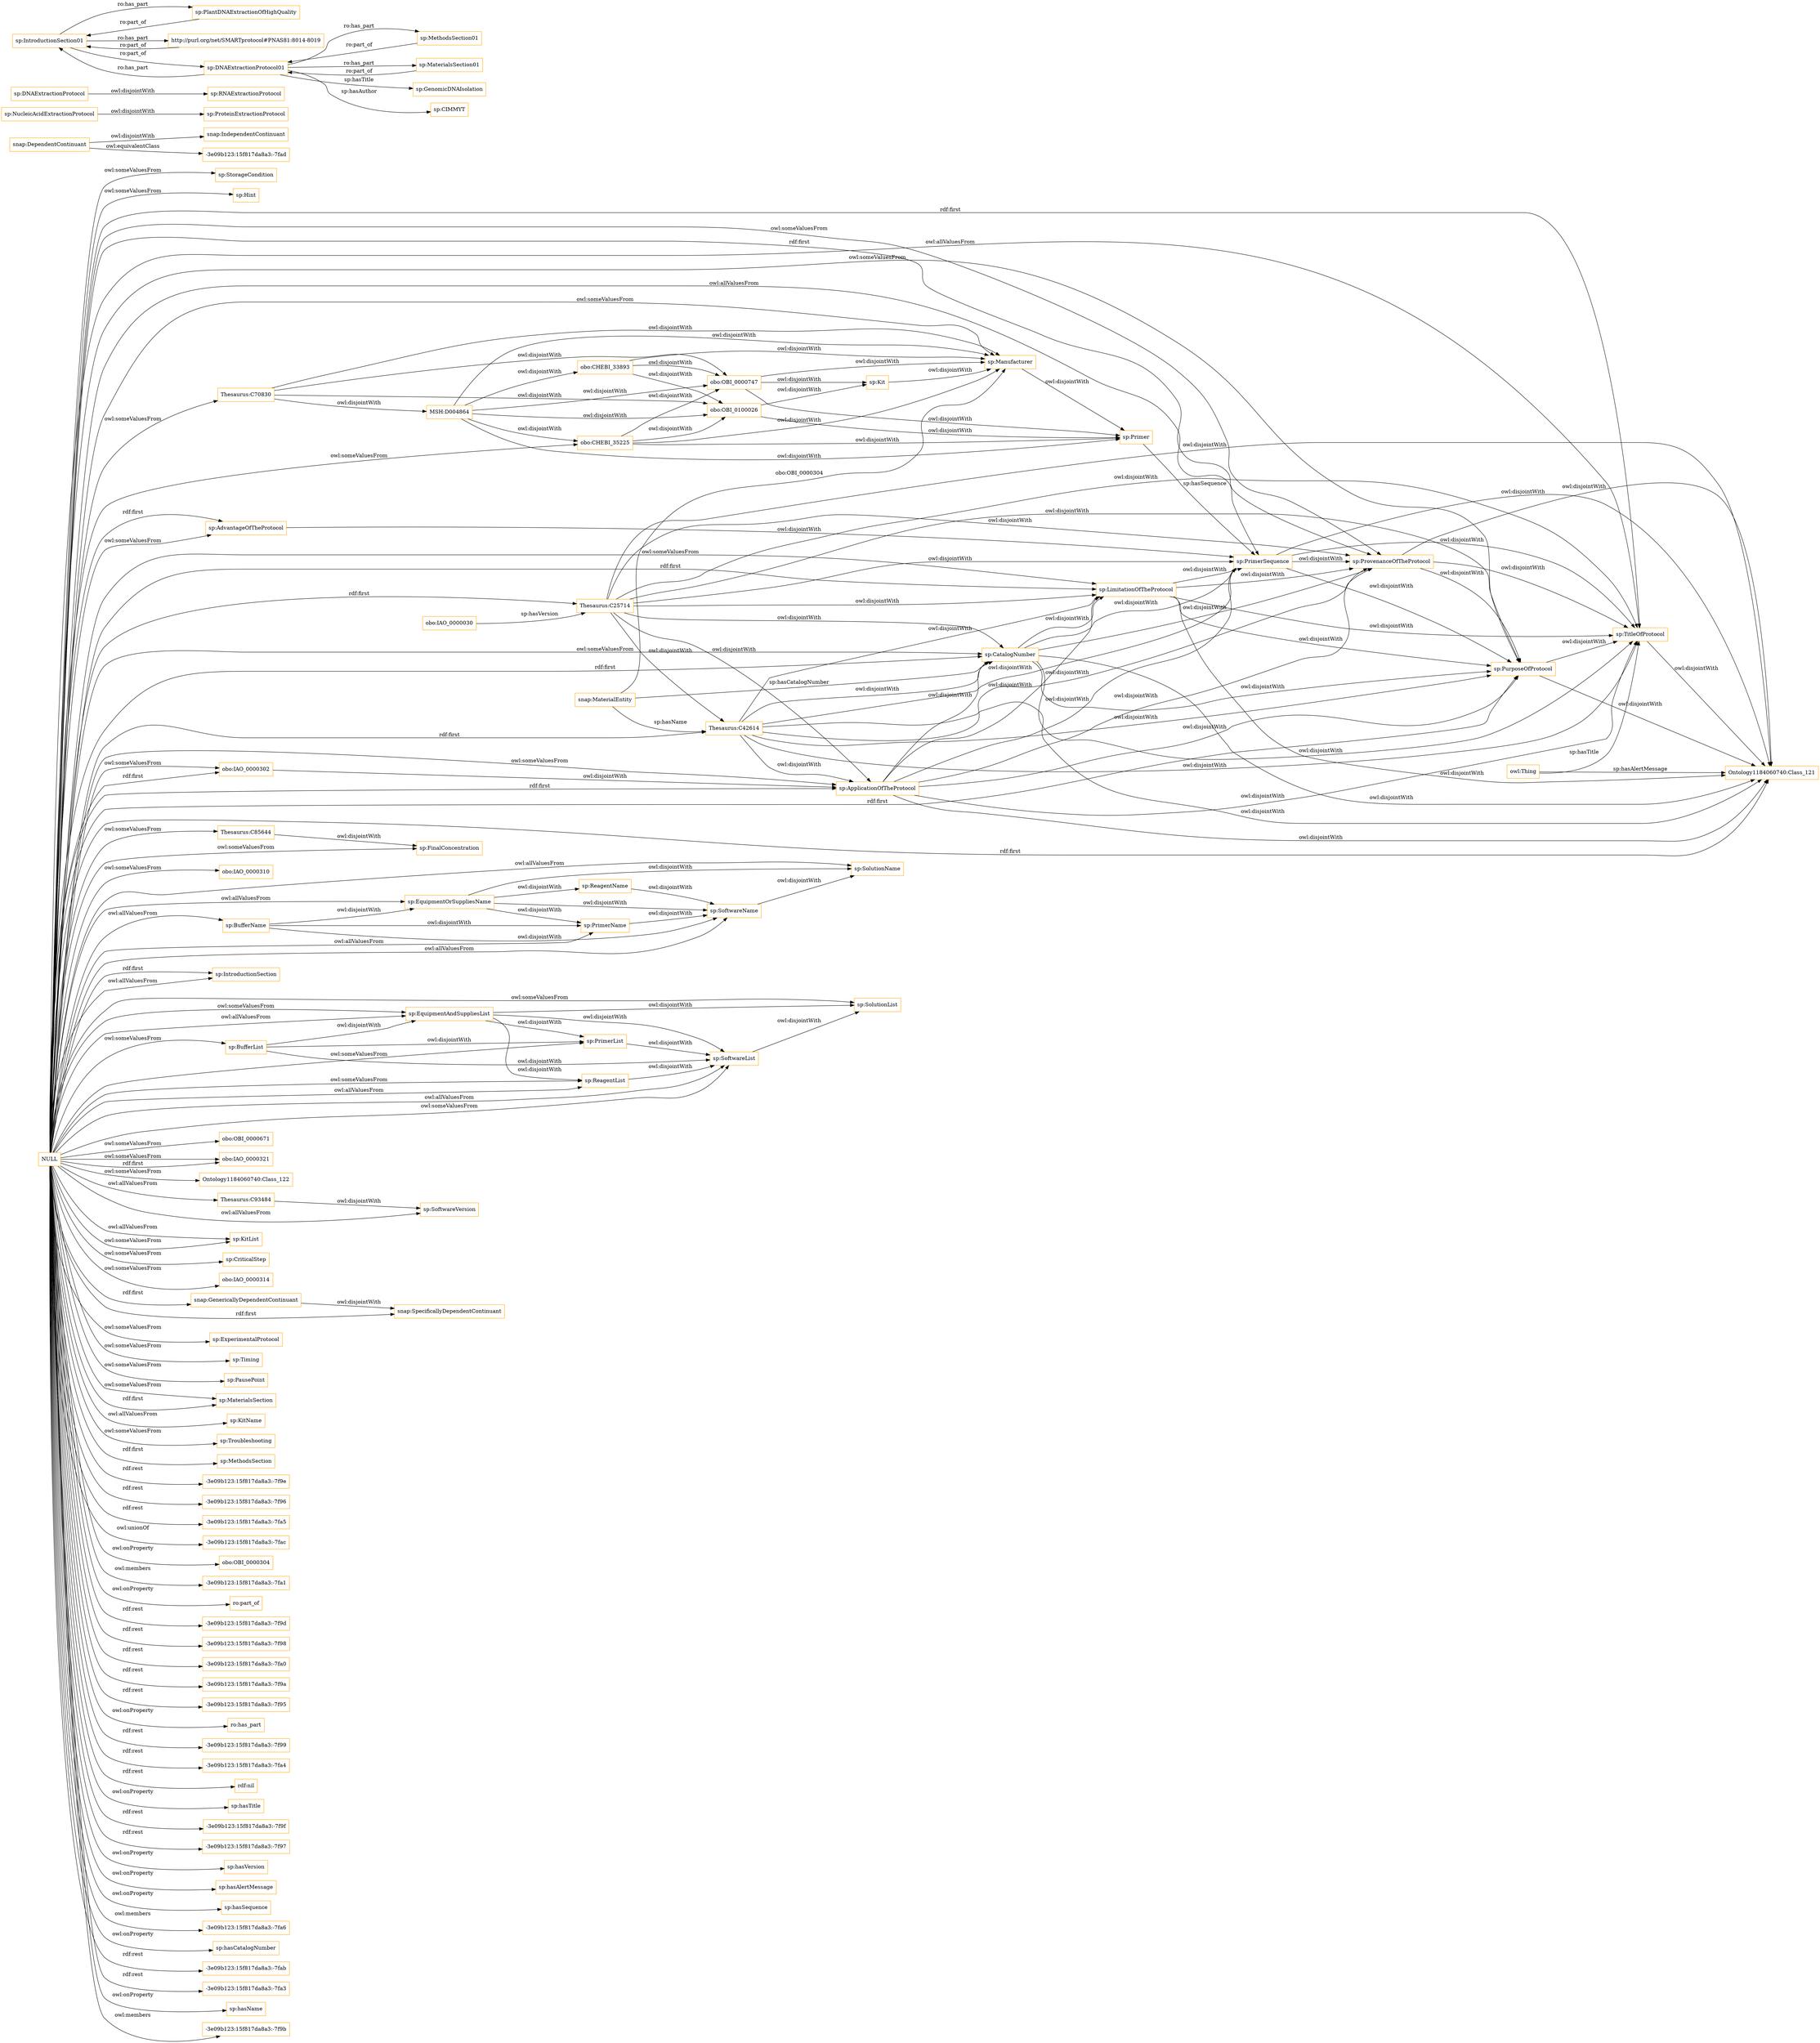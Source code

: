 digraph ar2dtool_diagram { 
rankdir=LR;
size="1501"
node [shape = rectangle, color="orange"]; "sp:StorageCondition" "snap:DependentContinuant" "sp:Hint" "Thesaurus:C70830" "Thesaurus:C42614" "obo:CHEBI_35225" "Thesaurus:C85644" "obo:IAO_0000310" "sp:Primer" "sp:BufferName" "sp:ProteinExtractionProtocol" "sp:IntroductionSection" "sp:FinalConcentration" "sp:ReagentList" "snap:MaterialEntity" "sp:EquipmentOrSuppliesName" "obo:OBI_0000671" "snap:IndependentContinuant" "sp:SoftwareList" "obo:IAO_0000321" "sp:TitleOfProtocol" "sp:PrimerName" "Ontology1184060740:Class_122" "sp:SoftwareVersion" "obo:IAO_0000302" "sp:KitList" "sp:CriticalStep" "obo:IAO_0000314" "obo:CHEBI_33893" "sp:BufferList" "sp:ReagentName" "sp:CatalogNumber" "snap:SpecificallyDependentContinuant" "sp:PrimerSequence" "sp:ExperimentalProtocol" "sp:Timing" "sp:SolutionList" "sp:PausePoint" "Thesaurus:C93484" "snap:GenericallyDependentContinuant" "sp:LimitationOfTheProtocol" "sp:SoftwareName" "sp:RNAExtractionProtocol" "sp:Manufacturer" "sp:MaterialsSection" "sp:PrimerList" "sp:KitName" "sp:AdvantageOfTheProtocol" "sp:ApplicationOfTheProtocol" "Thesaurus:C25714" "Ontology1184060740:Class_121" "sp:Troubleshooting" "sp:EquipmentAndSuppliesList" "-3e09b123:15f817da8a3:-7fad" "sp:ProvenanceOfTheProtocol" "obo:IAO_0000030" "sp:MethodsSection" "obo:OBI_0100026" "sp:Kit" "sp:NucleicAcidExtractionProtocol" "sp:SolutionName" "sp:PurposeOfProtocol" "obo:OBI_0000747" "sp:DNAExtractionProtocol" "MSH:D004864" ; /*classes style*/
	"sp:CatalogNumber" -> "sp:LimitationOfTheProtocol" [ label = "owl:disjointWith" ];
	"sp:CatalogNumber" -> "sp:PrimerSequence" [ label = "owl:disjointWith" ];
	"sp:CatalogNumber" -> "sp:ProvenanceOfTheProtocol" [ label = "owl:disjointWith" ];
	"sp:CatalogNumber" -> "Ontology1184060740:Class_121" [ label = "owl:disjointWith" ];
	"sp:CatalogNumber" -> "sp:TitleOfProtocol" [ label = "owl:disjointWith" ];
	"sp:CatalogNumber" -> "sp:PurposeOfProtocol" [ label = "owl:disjointWith" ];
	"obo:CHEBI_33893" -> "obo:OBI_0000747" [ label = "owl:disjointWith" ];
	"obo:CHEBI_33893" -> "obo:OBI_0100026" [ label = "owl:disjointWith" ];
	"obo:CHEBI_33893" -> "sp:Manufacturer" [ label = "owl:disjointWith" ];
	"sp:EquipmentAndSuppliesList" -> "sp:SolutionList" [ label = "owl:disjointWith" ];
	"sp:EquipmentAndSuppliesList" -> "sp:SoftwareList" [ label = "owl:disjointWith" ];
	"sp:EquipmentAndSuppliesList" -> "sp:ReagentList" [ label = "owl:disjointWith" ];
	"sp:EquipmentAndSuppliesList" -> "sp:PrimerList" [ label = "owl:disjointWith" ];
	"sp:EquipmentOrSuppliesName" -> "sp:SolutionName" [ label = "owl:disjointWith" ];
	"sp:EquipmentOrSuppliesName" -> "sp:SoftwareName" [ label = "owl:disjointWith" ];
	"sp:EquipmentOrSuppliesName" -> "sp:ReagentName" [ label = "owl:disjointWith" ];
	"sp:EquipmentOrSuppliesName" -> "sp:PrimerName" [ label = "owl:disjointWith" ];
	"sp:ReagentList" -> "sp:SoftwareList" [ label = "owl:disjointWith" ];
	"obo:CHEBI_35225" -> "obo:OBI_0000747" [ label = "owl:disjointWith" ];
	"obo:CHEBI_35225" -> "sp:Manufacturer" [ label = "owl:disjointWith" ];
	"obo:CHEBI_35225" -> "sp:Primer" [ label = "owl:disjointWith" ];
	"obo:CHEBI_35225" -> "obo:OBI_0100026" [ label = "owl:disjointWith" ];
	"sp:LimitationOfTheProtocol" -> "sp:PurposeOfProtocol" [ label = "owl:disjointWith" ];
	"sp:LimitationOfTheProtocol" -> "sp:PrimerSequence" [ label = "owl:disjointWith" ];
	"sp:LimitationOfTheProtocol" -> "Ontology1184060740:Class_121" [ label = "owl:disjointWith" ];
	"sp:LimitationOfTheProtocol" -> "sp:ProvenanceOfTheProtocol" [ label = "owl:disjointWith" ];
	"sp:LimitationOfTheProtocol" -> "sp:TitleOfProtocol" [ label = "owl:disjointWith" ];
	"sp:IntroductionSection01" -> "sp:PlantDNAExtractionOfHighQuality" [ label = "ro:has_part" ];
	"sp:IntroductionSection01" -> "http://purl.org/net/SMARTprotocol#PNAS81:8014-8019" [ label = "ro:has_part" ];
	"sp:IntroductionSection01" -> "sp:DNAExtractionProtocol01" [ label = "ro:part_of" ];
	"sp:PrimerList" -> "sp:SoftwareList" [ label = "owl:disjointWith" ];
	"Thesaurus:C70830" -> "obo:OBI_0000747" [ label = "owl:disjointWith" ];
	"Thesaurus:C70830" -> "sp:Manufacturer" [ label = "owl:disjointWith" ];
	"Thesaurus:C70830" -> "obo:OBI_0100026" [ label = "owl:disjointWith" ];
	"Thesaurus:C70830" -> "MSH:D004864" [ label = "owl:disjointWith" ];
	"Thesaurus:C93484" -> "sp:SoftwareVersion" [ label = "owl:disjointWith" ];
	"sp:SoftwareList" -> "sp:SolutionList" [ label = "owl:disjointWith" ];
	"sp:NucleicAcidExtractionProtocol" -> "sp:ProteinExtractionProtocol" [ label = "owl:disjointWith" ];
	"sp:DNAExtractionProtocol01" -> "sp:MethodsSection01" [ label = "ro:has_part" ];
	"sp:DNAExtractionProtocol01" -> "sp:MaterialsSection01" [ label = "ro:has_part" ];
	"sp:DNAExtractionProtocol01" -> "sp:IntroductionSection01" [ label = "ro:has_part" ];
	"sp:DNAExtractionProtocol01" -> "sp:GenomicDNAIsolation" [ label = "sp:hasTitle" ];
	"sp:DNAExtractionProtocol01" -> "sp:CIMMYT" [ label = "sp:hasAuthor" ];
	"MSH:D004864" -> "sp:Primer" [ label = "owl:disjointWith" ];
	"MSH:D004864" -> "obo:CHEBI_35225" [ label = "owl:disjointWith" ];
	"MSH:D004864" -> "obo:OBI_0100026" [ label = "owl:disjointWith" ];
	"MSH:D004864" -> "obo:CHEBI_33893" [ label = "owl:disjointWith" ];
	"MSH:D004864" -> "obo:OBI_0000747" [ label = "owl:disjointWith" ];
	"MSH:D004864" -> "sp:Manufacturer" [ label = "owl:disjointWith" ];
	"sp:AdvantageOfTheProtocol" -> "sp:PrimerSequence" [ label = "owl:disjointWith" ];
	"sp:BufferList" -> "sp:SoftwareList" [ label = "owl:disjointWith" ];
	"sp:BufferList" -> "sp:PrimerList" [ label = "owl:disjointWith" ];
	"sp:BufferList" -> "sp:EquipmentAndSuppliesList" [ label = "owl:disjointWith" ];
	"Thesaurus:C42614" -> "sp:LimitationOfTheProtocol" [ label = "owl:disjointWith" ];
	"Thesaurus:C42614" -> "sp:ProvenanceOfTheProtocol" [ label = "owl:disjointWith" ];
	"Thesaurus:C42614" -> "sp:CatalogNumber" [ label = "owl:disjointWith" ];
	"Thesaurus:C42614" -> "sp:PrimerSequence" [ label = "owl:disjointWith" ];
	"Thesaurus:C42614" -> "sp:TitleOfProtocol" [ label = "owl:disjointWith" ];
	"Thesaurus:C42614" -> "sp:PurposeOfProtocol" [ label = "owl:disjointWith" ];
	"Thesaurus:C42614" -> "Ontology1184060740:Class_121" [ label = "owl:disjointWith" ];
	"Thesaurus:C42614" -> "sp:ApplicationOfTheProtocol" [ label = "owl:disjointWith" ];
	"obo:OBI_0100026" -> "sp:Primer" [ label = "owl:disjointWith" ];
	"obo:OBI_0100026" -> "sp:Kit" [ label = "owl:disjointWith" ];
	"snap:GenericallyDependentContinuant" -> "snap:SpecificallyDependentContinuant" [ label = "owl:disjointWith" ];
	"obo:IAO_0000302" -> "sp:ApplicationOfTheProtocol" [ label = "owl:disjointWith" ];
	"sp:PurposeOfProtocol" -> "Ontology1184060740:Class_121" [ label = "owl:disjointWith" ];
	"sp:PurposeOfProtocol" -> "sp:TitleOfProtocol" [ label = "owl:disjointWith" ];
	"sp:ReagentName" -> "sp:SoftwareName" [ label = "owl:disjointWith" ];
	"sp:MethodsSection01" -> "sp:DNAExtractionProtocol01" [ label = "ro:part_of" ];
	"sp:PrimerName" -> "sp:SoftwareName" [ label = "owl:disjointWith" ];
	"sp:ProvenanceOfTheProtocol" -> "Ontology1184060740:Class_121" [ label = "owl:disjointWith" ];
	"sp:ProvenanceOfTheProtocol" -> "sp:TitleOfProtocol" [ label = "owl:disjointWith" ];
	"sp:ProvenanceOfTheProtocol" -> "sp:PurposeOfProtocol" [ label = "owl:disjointWith" ];
	"NULL" -> "sp:ProvenanceOfTheProtocol" [ label = "rdf:first" ];
	"NULL" -> "Thesaurus:C93484" [ label = "owl:allValuesFrom" ];
	"NULL" -> "-3e09b123:15f817da8a3:-7f9e" [ label = "rdf:rest" ];
	"NULL" -> "obo:OBI_0000671" [ label = "owl:someValuesFrom" ];
	"NULL" -> "sp:EquipmentAndSuppliesList" [ label = "owl:someValuesFrom" ];
	"NULL" -> "sp:KitList" [ label = "owl:allValuesFrom" ];
	"NULL" -> "sp:AdvantageOfTheProtocol" [ label = "rdf:first" ];
	"NULL" -> "obo:IAO_0000314" [ label = "owl:someValuesFrom" ];
	"NULL" -> "sp:MaterialsSection" [ label = "owl:someValuesFrom" ];
	"NULL" -> "obo:CHEBI_35225" [ label = "owl:someValuesFrom" ];
	"NULL" -> "-3e09b123:15f817da8a3:-7f96" [ label = "rdf:rest" ];
	"NULL" -> "sp:ApplicationOfTheProtocol" [ label = "rdf:first" ];
	"NULL" -> "sp:StorageCondition" [ label = "owl:someValuesFrom" ];
	"NULL" -> "sp:ExperimentalProtocol" [ label = "owl:someValuesFrom" ];
	"NULL" -> "Thesaurus:C85644" [ label = "owl:someValuesFrom" ];
	"NULL" -> "sp:BufferName" [ label = "owl:allValuesFrom" ];
	"NULL" -> "-3e09b123:15f817da8a3:-7fa5" [ label = "rdf:rest" ];
	"NULL" -> "sp:MaterialsSection" [ label = "rdf:first" ];
	"NULL" -> "sp:Manufacturer" [ label = "owl:someValuesFrom" ];
	"NULL" -> "sp:LimitationOfTheProtocol" [ label = "rdf:first" ];
	"NULL" -> "sp:FinalConcentration" [ label = "owl:someValuesFrom" ];
	"NULL" -> "-3e09b123:15f817da8a3:-7fac" [ label = "owl:unionOf" ];
	"NULL" -> "obo:OBI_0000304" [ label = "owl:onProperty" ];
	"NULL" -> "sp:Hint" [ label = "owl:someValuesFrom" ];
	"NULL" -> "-3e09b123:15f817da8a3:-7fa1" [ label = "owl:members" ];
	"NULL" -> "sp:LimitationOfTheProtocol" [ label = "owl:someValuesFrom" ];
	"NULL" -> "sp:KitList" [ label = "owl:someValuesFrom" ];
	"NULL" -> "ro:part_of" [ label = "owl:onProperty" ];
	"NULL" -> "sp:SolutionList" [ label = "owl:someValuesFrom" ];
	"NULL" -> "sp:CriticalStep" [ label = "owl:someValuesFrom" ];
	"NULL" -> "sp:ReagentList" [ label = "owl:allValuesFrom" ];
	"NULL" -> "sp:SoftwareList" [ label = "owl:allValuesFrom" ];
	"NULL" -> "-3e09b123:15f817da8a3:-7f9d" [ label = "rdf:rest" ];
	"NULL" -> "-3e09b123:15f817da8a3:-7f98" [ label = "rdf:rest" ];
	"NULL" -> "sp:SoftwareList" [ label = "owl:someValuesFrom" ];
	"NULL" -> "-3e09b123:15f817da8a3:-7fa0" [ label = "rdf:rest" ];
	"NULL" -> "sp:MethodsSection" [ label = "rdf:first" ];
	"NULL" -> "Ontology1184060740:Class_122" [ label = "owl:someValuesFrom" ];
	"NULL" -> "-3e09b123:15f817da8a3:-7f9a" [ label = "rdf:rest" ];
	"NULL" -> "-3e09b123:15f817da8a3:-7f95" [ label = "rdf:rest" ];
	"NULL" -> "sp:PurposeOfProtocol" [ label = "owl:someValuesFrom" ];
	"NULL" -> "sp:PausePoint" [ label = "owl:someValuesFrom" ];
	"NULL" -> "ro:has_part" [ label = "owl:onProperty" ];
	"NULL" -> "sp:SolutionName" [ label = "owl:allValuesFrom" ];
	"NULL" -> "snap:SpecificallyDependentContinuant" [ label = "rdf:first" ];
	"NULL" -> "Thesaurus:C25714" [ label = "rdf:first" ];
	"NULL" -> "sp:TitleOfProtocol" [ label = "rdf:first" ];
	"NULL" -> "sp:PrimerSequence" [ label = "owl:allValuesFrom" ];
	"NULL" -> "sp:ReagentList" [ label = "owl:someValuesFrom" ];
	"NULL" -> "-3e09b123:15f817da8a3:-7f99" [ label = "rdf:rest" ];
	"NULL" -> "sp:ApplicationOfTheProtocol" [ label = "owl:someValuesFrom" ];
	"NULL" -> "sp:BufferList" [ label = "owl:someValuesFrom" ];
	"NULL" -> "-3e09b123:15f817da8a3:-7fa4" [ label = "rdf:rest" ];
	"NULL" -> "snap:GenericallyDependentContinuant" [ label = "rdf:first" ];
	"NULL" -> "rdf:nil" [ label = "rdf:rest" ];
	"NULL" -> "obo:IAO_0000321" [ label = "owl:someValuesFrom" ];
	"NULL" -> "sp:ProvenanceOfTheProtocol" [ label = "owl:someValuesFrom" ];
	"NULL" -> "sp:AdvantageOfTheProtocol" [ label = "owl:someValuesFrom" ];
	"NULL" -> "sp:EquipmentOrSuppliesName" [ label = "owl:allValuesFrom" ];
	"NULL" -> "sp:hasTitle" [ label = "owl:onProperty" ];
	"NULL" -> "sp:SoftwareName" [ label = "owl:allValuesFrom" ];
	"NULL" -> "sp:Troubleshooting" [ label = "owl:someValuesFrom" ];
	"NULL" -> "-3e09b123:15f817da8a3:-7f9f" [ label = "rdf:rest" ];
	"NULL" -> "sp:IntroductionSection" [ label = "rdf:first" ];
	"NULL" -> "obo:IAO_0000321" [ label = "rdf:first" ];
	"NULL" -> "sp:Timing" [ label = "owl:someValuesFrom" ];
	"NULL" -> "sp:CatalogNumber" [ label = "owl:someValuesFrom" ];
	"NULL" -> "-3e09b123:15f817da8a3:-7f97" [ label = "rdf:rest" ];
	"NULL" -> "sp:hasVersion" [ label = "owl:onProperty" ];
	"NULL" -> "sp:hasAlertMessage" [ label = "owl:onProperty" ];
	"NULL" -> "sp:hasSequence" [ label = "owl:onProperty" ];
	"NULL" -> "-3e09b123:15f817da8a3:-7fa6" [ label = "owl:members" ];
	"NULL" -> "sp:hasCatalogNumber" [ label = "owl:onProperty" ];
	"NULL" -> "sp:PrimerName" [ label = "owl:allValuesFrom" ];
	"NULL" -> "sp:EquipmentAndSuppliesList" [ label = "owl:allValuesFrom" ];
	"NULL" -> "Thesaurus:C42614" [ label = "rdf:first" ];
	"NULL" -> "obo:IAO_0000302" [ label = "owl:someValuesFrom" ];
	"NULL" -> "Ontology1184060740:Class_121" [ label = "rdf:first" ];
	"NULL" -> "-3e09b123:15f817da8a3:-7fab" [ label = "rdf:rest" ];
	"NULL" -> "sp:SoftwareVersion" [ label = "owl:allValuesFrom" ];
	"NULL" -> "Thesaurus:C70830" [ label = "owl:someValuesFrom" ];
	"NULL" -> "obo:IAO_0000310" [ label = "owl:someValuesFrom" ];
	"NULL" -> "obo:IAO_0000302" [ label = "rdf:first" ];
	"NULL" -> "-3e09b123:15f817da8a3:-7fa3" [ label = "rdf:rest" ];
	"NULL" -> "sp:PurposeOfProtocol" [ label = "rdf:first" ];
	"NULL" -> "sp:PrimerList" [ label = "owl:someValuesFrom" ];
	"NULL" -> "sp:CatalogNumber" [ label = "rdf:first" ];
	"NULL" -> "sp:KitName" [ label = "owl:allValuesFrom" ];
	"NULL" -> "sp:hasName" [ label = "owl:onProperty" ];
	"NULL" -> "sp:TitleOfProtocol" [ label = "owl:allValuesFrom" ];
	"NULL" -> "sp:IntroductionSection" [ label = "owl:allValuesFrom" ];
	"NULL" -> "-3e09b123:15f817da8a3:-7f9b" [ label = "owl:members" ];
	"sp:SoftwareName" -> "sp:SolutionName" [ label = "owl:disjointWith" ];
	"Thesaurus:C85644" -> "sp:FinalConcentration" [ label = "owl:disjointWith" ];
	"sp:BufferName" -> "sp:SoftwareName" [ label = "owl:disjointWith" ];
	"sp:BufferName" -> "sp:PrimerName" [ label = "owl:disjointWith" ];
	"sp:BufferName" -> "sp:EquipmentOrSuppliesName" [ label = "owl:disjointWith" ];
	"sp:Kit" -> "sp:Manufacturer" [ label = "owl:disjointWith" ];
	"snap:DependentContinuant" -> "snap:IndependentContinuant" [ label = "owl:disjointWith" ];
	"snap:DependentContinuant" -> "-3e09b123:15f817da8a3:-7fad" [ label = "owl:equivalentClass" ];
	"sp:PlantDNAExtractionOfHighQuality" -> "sp:IntroductionSection01" [ label = "ro:part_of" ];
	"sp:DNAExtractionProtocol" -> "sp:RNAExtractionProtocol" [ label = "owl:disjointWith" ];
	"http://purl.org/net/SMARTprotocol#PNAS81:8014-8019" -> "sp:IntroductionSection01" [ label = "ro:part_of" ];
	"sp:ApplicationOfTheProtocol" -> "sp:CatalogNumber" [ label = "owl:disjointWith" ];
	"sp:ApplicationOfTheProtocol" -> "sp:PrimerSequence" [ label = "owl:disjointWith" ];
	"sp:ApplicationOfTheProtocol" -> "sp:ProvenanceOfTheProtocol" [ label = "owl:disjointWith" ];
	"sp:ApplicationOfTheProtocol" -> "sp:LimitationOfTheProtocol" [ label = "owl:disjointWith" ];
	"sp:ApplicationOfTheProtocol" -> "sp:TitleOfProtocol" [ label = "owl:disjointWith" ];
	"sp:ApplicationOfTheProtocol" -> "Ontology1184060740:Class_121" [ label = "owl:disjointWith" ];
	"sp:ApplicationOfTheProtocol" -> "sp:PurposeOfProtocol" [ label = "owl:disjointWith" ];
	"sp:PrimerSequence" -> "Ontology1184060740:Class_121" [ label = "owl:disjointWith" ];
	"sp:PrimerSequence" -> "sp:TitleOfProtocol" [ label = "owl:disjointWith" ];
	"sp:PrimerSequence" -> "sp:PurposeOfProtocol" [ label = "owl:disjointWith" ];
	"sp:PrimerSequence" -> "sp:ProvenanceOfTheProtocol" [ label = "owl:disjointWith" ];
	"Thesaurus:C25714" -> "sp:TitleOfProtocol" [ label = "owl:disjointWith" ];
	"Thesaurus:C25714" -> "Ontology1184060740:Class_121" [ label = "owl:disjointWith" ];
	"Thesaurus:C25714" -> "sp:ApplicationOfTheProtocol" [ label = "owl:disjointWith" ];
	"Thesaurus:C25714" -> "sp:CatalogNumber" [ label = "owl:disjointWith" ];
	"Thesaurus:C25714" -> "sp:LimitationOfTheProtocol" [ label = "owl:disjointWith" ];
	"Thesaurus:C25714" -> "Thesaurus:C42614" [ label = "owl:disjointWith" ];
	"Thesaurus:C25714" -> "sp:ProvenanceOfTheProtocol" [ label = "owl:disjointWith" ];
	"Thesaurus:C25714" -> "sp:PurposeOfProtocol" [ label = "owl:disjointWith" ];
	"Thesaurus:C25714" -> "sp:PrimerSequence" [ label = "owl:disjointWith" ];
	"obo:OBI_0000747" -> "sp:Primer" [ label = "owl:disjointWith" ];
	"obo:OBI_0000747" -> "sp:Manufacturer" [ label = "owl:disjointWith" ];
	"obo:OBI_0000747" -> "sp:Kit" [ label = "owl:disjointWith" ];
	"sp:MaterialsSection01" -> "sp:DNAExtractionProtocol01" [ label = "ro:part_of" ];
	"sp:Manufacturer" -> "sp:Primer" [ label = "owl:disjointWith" ];
	"sp:TitleOfProtocol" -> "Ontology1184060740:Class_121" [ label = "owl:disjointWith" ];
	"snap:MaterialEntity" -> "Thesaurus:C42614" [ label = "sp:hasName" ];
	"snap:MaterialEntity" -> "sp:CatalogNumber" [ label = "sp:hasCatalogNumber" ];
	"owl:Thing" -> "sp:TitleOfProtocol" [ label = "sp:hasTitle" ];
	"sp:Primer" -> "sp:PrimerSequence" [ label = "sp:hasSequence" ];
	"owl:Thing" -> "Ontology1184060740:Class_121" [ label = "sp:hasAlertMessage" ];
	"obo:IAO_0000030" -> "Thesaurus:C25714" [ label = "sp:hasVersion" ];
	"snap:MaterialEntity" -> "sp:Manufacturer" [ label = "obo:OBI_0000304" ];

}
